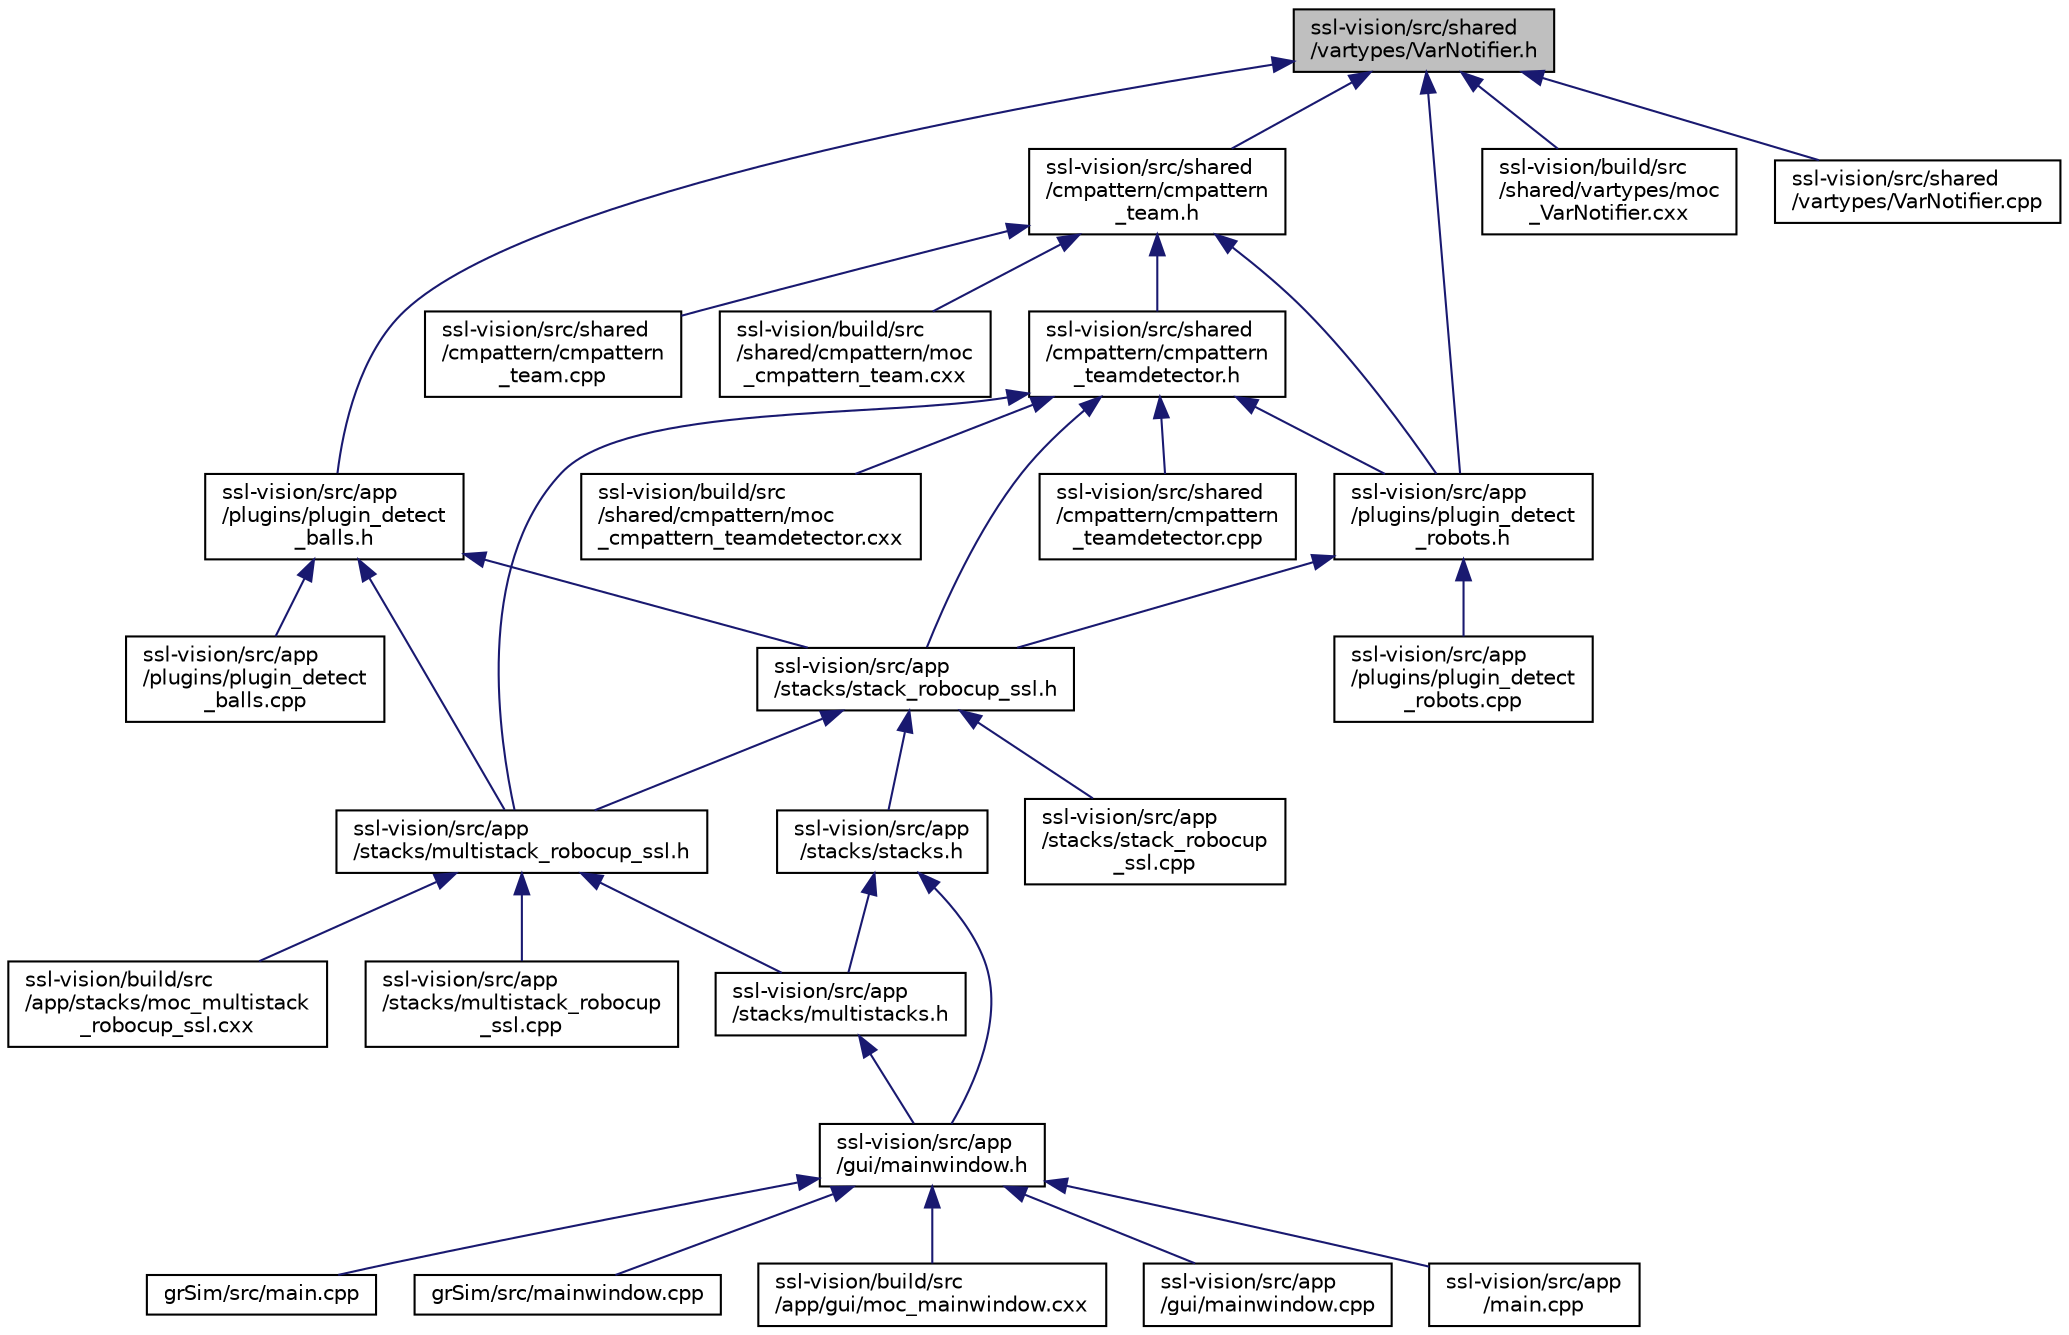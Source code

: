 digraph "ssl-vision/src/shared/vartypes/VarNotifier.h"
{
 // INTERACTIVE_SVG=YES
  edge [fontname="Helvetica",fontsize="10",labelfontname="Helvetica",labelfontsize="10"];
  node [fontname="Helvetica",fontsize="10",shape=record];
  Node1 [label="ssl-vision/src/shared\l/vartypes/VarNotifier.h",height=0.2,width=0.4,color="black", fillcolor="grey75", style="filled", fontcolor="black"];
  Node1 -> Node2 [dir="back",color="midnightblue",fontsize="10",style="solid",fontname="Helvetica"];
  Node2 [label="ssl-vision/src/shared\l/cmpattern/cmpattern\l_team.h",height=0.2,width=0.4,color="black", fillcolor="white", style="filled",URL="$de/d0b/cmpattern__team_8h.html",tooltip="C++ Interface: team. "];
  Node2 -> Node3 [dir="back",color="midnightblue",fontsize="10",style="solid",fontname="Helvetica"];
  Node3 [label="ssl-vision/build/src\l/shared/cmpattern/moc\l_cmpattern_team.cxx",height=0.2,width=0.4,color="black", fillcolor="white", style="filled",URL="$d1/d0a/moc__cmpattern__team_8cxx.html"];
  Node2 -> Node4 [dir="back",color="midnightblue",fontsize="10",style="solid",fontname="Helvetica"];
  Node4 [label="ssl-vision/src/shared\l/cmpattern/cmpattern\l_teamdetector.h",height=0.2,width=0.4,color="black", fillcolor="white", style="filled",URL="$dc/d90/cmpattern__teamdetector_8h.html",tooltip="C++ Interface: teamdetector. "];
  Node4 -> Node5 [dir="back",color="midnightblue",fontsize="10",style="solid",fontname="Helvetica"];
  Node5 [label="ssl-vision/src/app\l/stacks/stack_robocup_ssl.h",height=0.2,width=0.4,color="black", fillcolor="white", style="filled",URL="$d1/d92/stack__robocup__ssl_8h.html",tooltip="C++ Interface: stack_robocup_ssl. "];
  Node5 -> Node6 [dir="back",color="midnightblue",fontsize="10",style="solid",fontname="Helvetica"];
  Node6 [label="ssl-vision/src/app\l/stacks/multistack_robocup_ssl.h",height=0.2,width=0.4,color="black", fillcolor="white", style="filled",URL="$db/dc2/multistack__robocup__ssl_8h.html",tooltip="C++ Interface: multistack_robocup_ssl. "];
  Node6 -> Node7 [dir="back",color="midnightblue",fontsize="10",style="solid",fontname="Helvetica"];
  Node7 [label="ssl-vision/build/src\l/app/stacks/moc_multistack\l_robocup_ssl.cxx",height=0.2,width=0.4,color="black", fillcolor="white", style="filled",URL="$dc/de2/moc__multistack__robocup__ssl_8cxx.html"];
  Node6 -> Node8 [dir="back",color="midnightblue",fontsize="10",style="solid",fontname="Helvetica"];
  Node8 [label="ssl-vision/src/app\l/stacks/multistack_robocup\l_ssl.cpp",height=0.2,width=0.4,color="black", fillcolor="white", style="filled",URL="$da/d4e/multistack__robocup__ssl_8cpp.html",tooltip="C++ Implementation: multistack_robocup_ssl. "];
  Node6 -> Node9 [dir="back",color="midnightblue",fontsize="10",style="solid",fontname="Helvetica"];
  Node9 [label="ssl-vision/src/app\l/stacks/multistacks.h",height=0.2,width=0.4,color="black", fillcolor="white", style="filled",URL="$d9/de7/multistacks_8h.html",tooltip="A collection of useful MultiVisionStacks. "];
  Node9 -> Node10 [dir="back",color="midnightblue",fontsize="10",style="solid",fontname="Helvetica"];
  Node10 [label="ssl-vision/src/app\l/gui/mainwindow.h",height=0.2,width=0.4,color="black", fillcolor="white", style="filled",URL="$d7/d16/ssl-vision_2src_2app_2gui_2mainwindow_8h.html"];
  Node10 -> Node11 [dir="back",color="midnightblue",fontsize="10",style="solid",fontname="Helvetica"];
  Node11 [label="grSim/src/main.cpp",height=0.2,width=0.4,color="black", fillcolor="white", style="filled",URL="$dd/d3a/gr_sim_2src_2main_8cpp.html"];
  Node10 -> Node12 [dir="back",color="midnightblue",fontsize="10",style="solid",fontname="Helvetica"];
  Node12 [label="grSim/src/mainwindow.cpp",height=0.2,width=0.4,color="black", fillcolor="white", style="filled",URL="$dc/d66/gr_sim_2src_2mainwindow_8cpp.html"];
  Node10 -> Node13 [dir="back",color="midnightblue",fontsize="10",style="solid",fontname="Helvetica"];
  Node13 [label="ssl-vision/build/src\l/app/gui/moc_mainwindow.cxx",height=0.2,width=0.4,color="black", fillcolor="white", style="filled",URL="$d3/dd5/moc__mainwindow_8cxx.html"];
  Node10 -> Node14 [dir="back",color="midnightblue",fontsize="10",style="solid",fontname="Helvetica"];
  Node14 [label="ssl-vision/src/app\l/gui/mainwindow.cpp",height=0.2,width=0.4,color="black", fillcolor="white", style="filled",URL="$dc/ded/ssl-vision_2src_2app_2gui_2mainwindow_8cpp.html"];
  Node10 -> Node15 [dir="back",color="midnightblue",fontsize="10",style="solid",fontname="Helvetica"];
  Node15 [label="ssl-vision/src/app\l/main.cpp",height=0.2,width=0.4,color="black", fillcolor="white", style="filled",URL="$d8/d32/ssl-vision_2src_2app_2main_8cpp.html"];
  Node5 -> Node16 [dir="back",color="midnightblue",fontsize="10",style="solid",fontname="Helvetica"];
  Node16 [label="ssl-vision/src/app\l/stacks/stacks.h",height=0.2,width=0.4,color="black", fillcolor="white", style="filled",URL="$dc/d3f/stacks_8h.html",tooltip="A collection of single-camera vision stacks. "];
  Node16 -> Node10 [dir="back",color="midnightblue",fontsize="10",style="solid",fontname="Helvetica"];
  Node16 -> Node9 [dir="back",color="midnightblue",fontsize="10",style="solid",fontname="Helvetica"];
  Node5 -> Node17 [dir="back",color="midnightblue",fontsize="10",style="solid",fontname="Helvetica"];
  Node17 [label="ssl-vision/src/app\l/stacks/stack_robocup\l_ssl.cpp",height=0.2,width=0.4,color="black", fillcolor="white", style="filled",URL="$dd/d8b/stack__robocup__ssl_8cpp.html",tooltip="C++ Implementation: stack_robocup_ssl. "];
  Node4 -> Node6 [dir="back",color="midnightblue",fontsize="10",style="solid",fontname="Helvetica"];
  Node4 -> Node18 [dir="back",color="midnightblue",fontsize="10",style="solid",fontname="Helvetica"];
  Node18 [label="ssl-vision/build/src\l/shared/cmpattern/moc\l_cmpattern_teamdetector.cxx",height=0.2,width=0.4,color="black", fillcolor="white", style="filled",URL="$dd/dc8/moc__cmpattern__teamdetector_8cxx.html"];
  Node4 -> Node19 [dir="back",color="midnightblue",fontsize="10",style="solid",fontname="Helvetica"];
  Node19 [label="ssl-vision/src/app\l/plugins/plugin_detect\l_robots.h",height=0.2,width=0.4,color="black", fillcolor="white", style="filled",URL="$d6/d37/plugin__detect__robots_8h.html",tooltip="C++ Interface: plugin_detect_robots. "];
  Node19 -> Node5 [dir="back",color="midnightblue",fontsize="10",style="solid",fontname="Helvetica"];
  Node19 -> Node20 [dir="back",color="midnightblue",fontsize="10",style="solid",fontname="Helvetica"];
  Node20 [label="ssl-vision/src/app\l/plugins/plugin_detect\l_robots.cpp",height=0.2,width=0.4,color="black", fillcolor="white", style="filled",URL="$dc/d1c/plugin__detect__robots_8cpp.html",tooltip="C++ Implementation: plugin_detect_robots. "];
  Node4 -> Node21 [dir="back",color="midnightblue",fontsize="10",style="solid",fontname="Helvetica"];
  Node21 [label="ssl-vision/src/shared\l/cmpattern/cmpattern\l_teamdetector.cpp",height=0.2,width=0.4,color="black", fillcolor="white", style="filled",URL="$db/d5a/cmpattern__teamdetector_8cpp.html",tooltip="C++ Implementation: teamdetector. "];
  Node2 -> Node19 [dir="back",color="midnightblue",fontsize="10",style="solid",fontname="Helvetica"];
  Node2 -> Node22 [dir="back",color="midnightblue",fontsize="10",style="solid",fontname="Helvetica"];
  Node22 [label="ssl-vision/src/shared\l/cmpattern/cmpattern\l_team.cpp",height=0.2,width=0.4,color="black", fillcolor="white", style="filled",URL="$d8/d42/cmpattern__team_8cpp.html",tooltip="C++ Implementation: team. "];
  Node1 -> Node23 [dir="back",color="midnightblue",fontsize="10",style="solid",fontname="Helvetica"];
  Node23 [label="ssl-vision/build/src\l/shared/vartypes/moc\l_VarNotifier.cxx",height=0.2,width=0.4,color="black", fillcolor="white", style="filled",URL="$d2/df8/moc___var_notifier_8cxx.html"];
  Node1 -> Node24 [dir="back",color="midnightblue",fontsize="10",style="solid",fontname="Helvetica"];
  Node24 [label="ssl-vision/src/app\l/plugins/plugin_detect\l_balls.h",height=0.2,width=0.4,color="black", fillcolor="white", style="filled",URL="$d6/d39/plugin__detect__balls_8h.html",tooltip="C++ Interface: plugin_detect_balls. "];
  Node24 -> Node5 [dir="back",color="midnightblue",fontsize="10",style="solid",fontname="Helvetica"];
  Node24 -> Node6 [dir="back",color="midnightblue",fontsize="10",style="solid",fontname="Helvetica"];
  Node24 -> Node25 [dir="back",color="midnightblue",fontsize="10",style="solid",fontname="Helvetica"];
  Node25 [label="ssl-vision/src/app\l/plugins/plugin_detect\l_balls.cpp",height=0.2,width=0.4,color="black", fillcolor="white", style="filled",URL="$df/df8/plugin__detect__balls_8cpp.html",tooltip="C++ Implementation: plugin_detect_balls. "];
  Node1 -> Node19 [dir="back",color="midnightblue",fontsize="10",style="solid",fontname="Helvetica"];
  Node1 -> Node26 [dir="back",color="midnightblue",fontsize="10",style="solid",fontname="Helvetica"];
  Node26 [label="ssl-vision/src/shared\l/vartypes/VarNotifier.cpp",height=0.2,width=0.4,color="black", fillcolor="white", style="filled",URL="$d7/d3a/_var_notifier_8cpp.html"];
}
